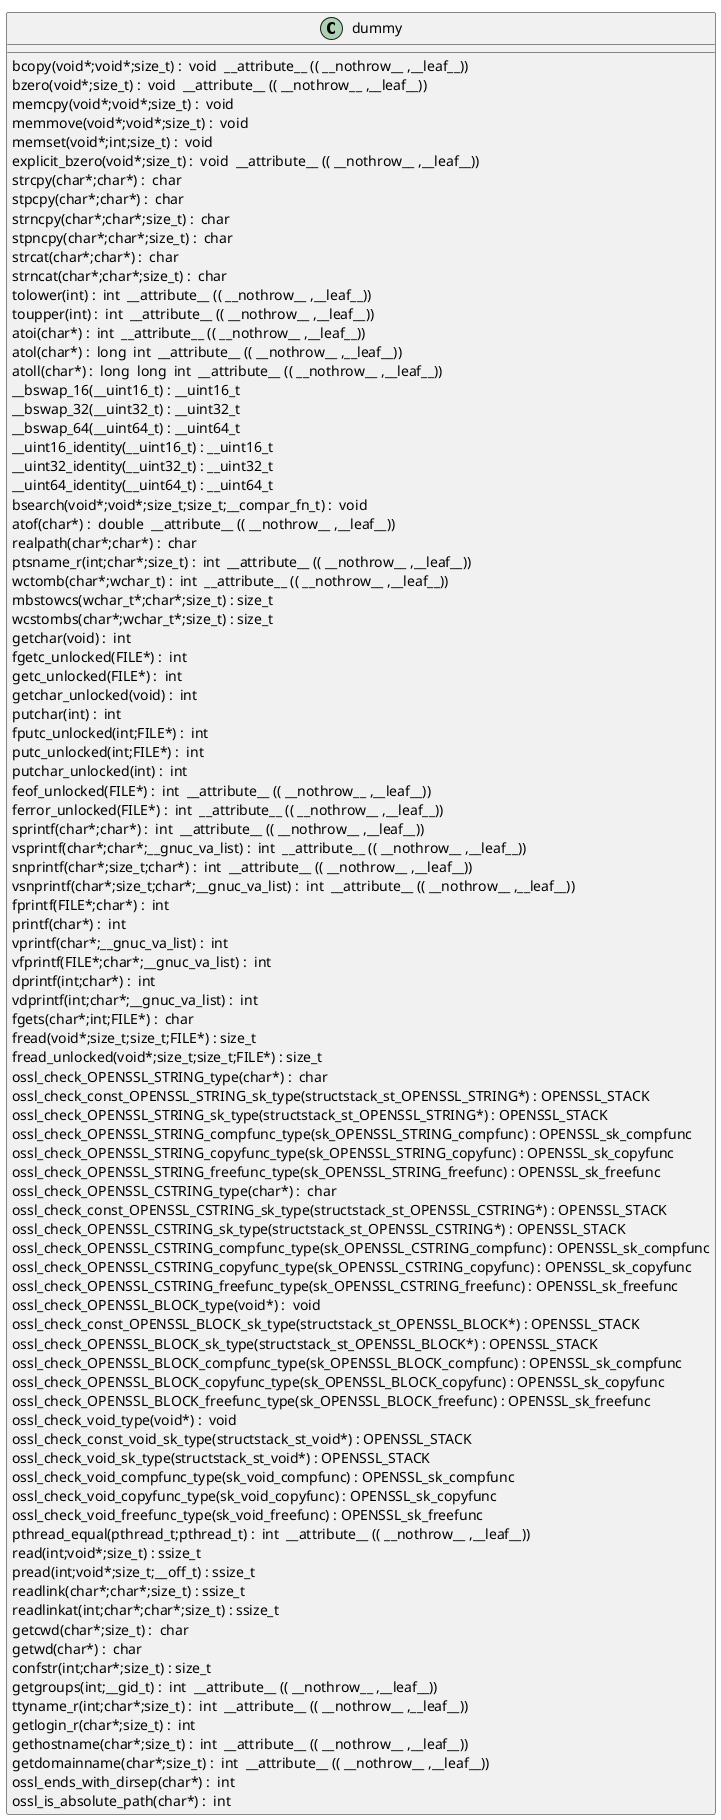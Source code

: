 @startuml
!pragma layout smetana
class dummy {
bcopy(void*;void*;size_t) :  void  __attribute__ (( __nothrow__ ,__leaf__)) [[[./../.././qc/apps/cmp.c.html#298]]]
bzero(void*;size_t) :  void  __attribute__ (( __nothrow__ ,__leaf__)) [[[./../.././qc/apps/cmp.c.html#305]]]
memcpy(void*;void*;size_t) :  void  [[[./../.././qc/apps/cmp.c.html#346]]]
memmove(void*;void*;size_t) :  void  [[[./../.././qc/apps/cmp.c.html#354]]]
memset(void*;int;size_t) :  void  [[[./../.././qc/apps/cmp.c.html#361]]]
explicit_bzero(void*;size_t) :  void  __attribute__ (( __nothrow__ ,__leaf__)) [[[./../.././qc/apps/cmp.c.html#374]]]
strcpy(char*;char*) :  char  [[[./../.././qc/apps/cmp.c.html#381]]]
stpcpy(char*;char*) :  char  [[[./../.././qc/apps/cmp.c.html#388]]]
strncpy(char*;char*;size_t) :  char  [[[./../.././qc/apps/cmp.c.html#396]]]
stpncpy(char*;char*;size_t) :  char  [[[./../.././qc/apps/cmp.c.html#406]]]
strcat(char*;char*) :  char  [[[./../.././qc/apps/cmp.c.html#413]]]
strncat(char*;char*;size_t) :  char  [[[./../.././qc/apps/cmp.c.html#420]]]
tolower(int) :  int  __attribute__ (( __nothrow__ ,__leaf__)) [[[./../.././qc/apps/cmp.c.html#640]]]
toupper(int) :  int  __attribute__ (( __nothrow__ ,__leaf__)) [[[./../.././qc/apps/cmp.c.html#646]]]
atoi(char*) :  int  __attribute__ (( __nothrow__ ,__leaf__)) [[[./../.././qc/apps/cmp.c.html#1009]]]
atol(char*) :  long  int  __attribute__ (( __nothrow__ ,__leaf__)) [[[./../.././qc/apps/cmp.c.html#1014]]]
atoll(char*) :  long  long  int  __attribute__ (( __nothrow__ ,__leaf__)) [[[./../.././qc/apps/cmp.c.html#1021]]]
__bswap_16(__uint16_t) : __uint16_t [[[./../.././qc/apps/cmp.c.html#1177]]]
__bswap_32(__uint32_t) : __uint32_t [[[./../.././qc/apps/cmp.c.html#1192]]]
__bswap_64(__uint64_t) : __uint64_t [[[./../.././qc/apps/cmp.c.html#1202]]]
__uint16_identity(__uint16_t) : __uint16_t [[[./../.././qc/apps/cmp.c.html#1214]]]
__uint32_identity(__uint32_t) : __uint32_t [[[./../.././qc/apps/cmp.c.html#1220]]]
__uint64_identity(__uint64_t) : __uint64_t [[[./../.././qc/apps/cmp.c.html#1226]]]
bsearch(void*;void*;size_t;size_t;__compar_fn_t) :  void  [[[./../.././qc/apps/cmp.c.html#1894]]]
atof(char*) :  double  __attribute__ (( __nothrow__ ,__leaf__)) [[[./../.././qc/apps/cmp.c.html#26437]]]
realpath(char*;char*) :  char  [[[./../.././qc/apps/cmp.c.html#26437]]]
ptsname_r(int;char*;size_t) :  int  __attribute__ (( __nothrow__ ,__leaf__)) [[[./../.././qc/apps/cmp.c.html#1]]]
wctomb(char*;wchar_t) :  int  __attribute__ (( __nothrow__ ,__leaf__)) [[[./../.././qc/apps/cmp.c.html#1]]]
mbstowcs(wchar_t*;char*;size_t) : size_t [[[./../.././qc/apps/cmp.c.html#1]]]
wcstombs(char*;wchar_t*;size_t) : size_t [[[./../.././qc/apps/cmp.c.html#1]]]
getchar(void) :  int  [[[./../.././qc/apps/cmp.c.html#1]]]
fgetc_unlocked(FILE*) :  int  [[[./../.././qc/apps/cmp.c.html#1]]]
getc_unlocked(FILE*) :  int  [[[./../.././qc/apps/cmp.c.html#1]]]
getchar_unlocked(void) :  int  [[[./../.././qc/apps/cmp.c.html#1]]]
putchar(int) :  int  [[[./../.././qc/apps/cmp.c.html#1]]]
fputc_unlocked(int;FILE*) :  int  [[[./../.././qc/apps/cmp.c.html#1]]]
putc_unlocked(int;FILE*) :  int  [[[./../.././qc/apps/cmp.c.html#1]]]
putchar_unlocked(int) :  int  [[[./../.././qc/apps/cmp.c.html#1]]]
feof_unlocked(FILE*) :  int  __attribute__ (( __nothrow__ ,__leaf__)) [[[./../.././qc/apps/cmp.c.html#1]]]
ferror_unlocked(FILE*) :  int  __attribute__ (( __nothrow__ ,__leaf__)) [[[./../.././qc/apps/cmp.c.html#1]]]
sprintf(char*;char*) :  int  __attribute__ (( __nothrow__ ,__leaf__)) [[[./../.././qc/apps/cmp.c.html#1]]]
vsprintf(char*;char*;__gnuc_va_list) :  int  __attribute__ (( __nothrow__ ,__leaf__)) [[[./../.././qc/apps/cmp.c.html#1]]]
snprintf(char*;size_t;char*) :  int  __attribute__ (( __nothrow__ ,__leaf__)) [[[./../.././qc/apps/cmp.c.html#1]]]
vsnprintf(char*;size_t;char*;__gnuc_va_list) :  int  __attribute__ (( __nothrow__ ,__leaf__)) [[[./../.././qc/apps/cmp.c.html#1]]]
fprintf(FILE*;char*) :  int  [[[./../.././qc/apps/cmp.c.html#1]]]
printf(char*) :  int  [[[./../.././qc/apps/cmp.c.html#1]]]
vprintf(char*;__gnuc_va_list) :  int  [[[./../.././qc/apps/cmp.c.html#1]]]
vfprintf(FILE*;char*;__gnuc_va_list) :  int  [[[./../.././qc/apps/cmp.c.html#1]]]
dprintf(int;char*) :  int  [[[./../.././qc/apps/cmp.c.html#1]]]
vdprintf(int;char*;__gnuc_va_list) :  int  [[[./../.././qc/apps/cmp.c.html#1]]]
fgets(char*;int;FILE*) :  char  [[[./../.././qc/apps/cmp.c.html#1]]]
fread(void*;size_t;size_t;FILE*) : size_t [[[./../.././qc/apps/cmp.c.html#1]]]
fread_unlocked(void*;size_t;size_t;FILE*) : size_t [[[./../.././qc/apps/cmp.c.html#1]]]
ossl_check_OPENSSL_STRING_type(char*) :  char  [[[./../.././qc/apps/cmp.c.html#1]]]
ossl_check_const_OPENSSL_STRING_sk_type(structstack_st_OPENSSL_STRING*) : OPENSSL_STACK [[[./../.././qc/apps/cmp.c.html#1]]]
ossl_check_OPENSSL_STRING_sk_type(structstack_st_OPENSSL_STRING*) : OPENSSL_STACK [[[./../.././qc/apps/cmp.c.html#1]]]
ossl_check_OPENSSL_STRING_compfunc_type(sk_OPENSSL_STRING_compfunc) : OPENSSL_sk_compfunc [[[./../.././qc/apps/cmp.c.html#1]]]
ossl_check_OPENSSL_STRING_copyfunc_type(sk_OPENSSL_STRING_copyfunc) : OPENSSL_sk_copyfunc [[[./../.././qc/apps/cmp.c.html#1]]]
ossl_check_OPENSSL_STRING_freefunc_type(sk_OPENSSL_STRING_freefunc) : OPENSSL_sk_freefunc [[[./../.././qc/apps/cmp.c.html#1]]]
ossl_check_OPENSSL_CSTRING_type(char*) :  char  [[[./../.././qc/apps/cmp.c.html#1]]]
ossl_check_const_OPENSSL_CSTRING_sk_type(structstack_st_OPENSSL_CSTRING*) : OPENSSL_STACK [[[./../.././qc/apps/cmp.c.html#1]]]
ossl_check_OPENSSL_CSTRING_sk_type(structstack_st_OPENSSL_CSTRING*) : OPENSSL_STACK [[[./../.././qc/apps/cmp.c.html#1]]]
ossl_check_OPENSSL_CSTRING_compfunc_type(sk_OPENSSL_CSTRING_compfunc) : OPENSSL_sk_compfunc [[[./../.././qc/apps/cmp.c.html#1]]]
ossl_check_OPENSSL_CSTRING_copyfunc_type(sk_OPENSSL_CSTRING_copyfunc) : OPENSSL_sk_copyfunc [[[./../.././qc/apps/cmp.c.html#1]]]
ossl_check_OPENSSL_CSTRING_freefunc_type(sk_OPENSSL_CSTRING_freefunc) : OPENSSL_sk_freefunc [[[./../.././qc/apps/cmp.c.html#1]]]
ossl_check_OPENSSL_BLOCK_type(void*) :  void  [[[./../.././qc/apps/cmp.c.html#1]]]
ossl_check_const_OPENSSL_BLOCK_sk_type(structstack_st_OPENSSL_BLOCK*) : OPENSSL_STACK [[[./../.././qc/apps/cmp.c.html#1]]]
ossl_check_OPENSSL_BLOCK_sk_type(structstack_st_OPENSSL_BLOCK*) : OPENSSL_STACK [[[./../.././qc/apps/cmp.c.html#1]]]
ossl_check_OPENSSL_BLOCK_compfunc_type(sk_OPENSSL_BLOCK_compfunc) : OPENSSL_sk_compfunc [[[./../.././qc/apps/cmp.c.html#1]]]
ossl_check_OPENSSL_BLOCK_copyfunc_type(sk_OPENSSL_BLOCK_copyfunc) : OPENSSL_sk_copyfunc [[[./../.././qc/apps/cmp.c.html#1]]]
ossl_check_OPENSSL_BLOCK_freefunc_type(sk_OPENSSL_BLOCK_freefunc) : OPENSSL_sk_freefunc [[[./../.././qc/apps/cmp.c.html#1]]]
ossl_check_void_type(void*) :  void  [[[./../.././qc/apps/cmp.c.html#1]]]
ossl_check_const_void_sk_type(structstack_st_void*) : OPENSSL_STACK [[[./../.././qc/apps/cmp.c.html#1]]]
ossl_check_void_sk_type(structstack_st_void*) : OPENSSL_STACK [[[./../.././qc/apps/cmp.c.html#1]]]
ossl_check_void_compfunc_type(sk_void_compfunc) : OPENSSL_sk_compfunc [[[./../.././qc/apps/cmp.c.html#1]]]
ossl_check_void_copyfunc_type(sk_void_copyfunc) : OPENSSL_sk_copyfunc [[[./../.././qc/apps/cmp.c.html#1]]]
ossl_check_void_freefunc_type(sk_void_freefunc) : OPENSSL_sk_freefunc [[[./../.././qc/apps/cmp.c.html#1]]]
pthread_equal(pthread_t;pthread_t) :  int  __attribute__ (( __nothrow__ ,__leaf__)) [[[./../.././qc/apps/cmp.c.html#1]]]
read(int;void*;size_t) : ssize_t [[[./../.././qc/apps/cmp.c.html#1]]]
pread(int;void*;size_t;__off_t) : ssize_t [[[./../.././qc/apps/cmp.c.html#1]]]
readlink(char*;char*;size_t) : ssize_t [[[./../.././qc/apps/cmp.c.html#1]]]
readlinkat(int;char*;char*;size_t) : ssize_t [[[./../.././qc/apps/cmp.c.html#1]]]
getcwd(char*;size_t) :  char  [[[./../.././qc/apps/cmp.c.html#1]]]
getwd(char*) :  char  [[[./../.././qc/apps/cmp.c.html#1]]]
confstr(int;char*;size_t) : size_t [[[./../.././qc/apps/cmp.c.html#1]]]
getgroups(int;__gid_t) :  int  __attribute__ (( __nothrow__ ,__leaf__)) [[[./../.././qc/apps/cmp.c.html#1]]]
ttyname_r(int;char*;size_t) :  int  __attribute__ (( __nothrow__ ,__leaf__)) [[[./../.././qc/apps/cmp.c.html#1]]]
getlogin_r(char*;size_t) :  int  [[[./../.././qc/apps/cmp.c.html#1]]]
gethostname(char*;size_t) :  int  __attribute__ (( __nothrow__ ,__leaf__)) [[[./../.././qc/apps/cmp.c.html#1]]]
getdomainname(char*;size_t) :  int  __attribute__ (( __nothrow__ ,__leaf__)) [[[./../.././qc/apps/cmp.c.html#1]]]
ossl_ends_with_dirsep(char*) :  int  [[[./../.././qc/apps/cmp.c.html#1]]]
ossl_is_absolute_path(char*) :  int  [[[./../.././qc/apps/cmp.c.html#1]]]
} 
@enduml
